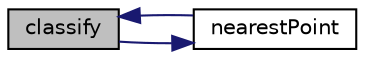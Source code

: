 digraph "classify"
{
  bgcolor="transparent";
  edge [fontname="Helvetica",fontsize="10",labelfontname="Helvetica",labelfontsize="10"];
  node [fontname="Helvetica",fontsize="10",shape=record];
  rankdir="LR";
  Node1 [label="classify",height=0.2,width=0.4,color="black", fillcolor="grey75", style="filled", fontcolor="black"];
  Node1 -> Node2 [color="midnightblue",fontsize="10",style="solid",fontname="Helvetica"];
  Node2 [label="nearestPoint",height=0.2,width=0.4,color="black",URL="$a02772.html#ad2a728428db89fbe441f66a06ebfca16",tooltip="Return nearest point to p on triangle. "];
  Node2 -> Node1 [color="midnightblue",fontsize="10",style="solid",fontname="Helvetica"];
}
